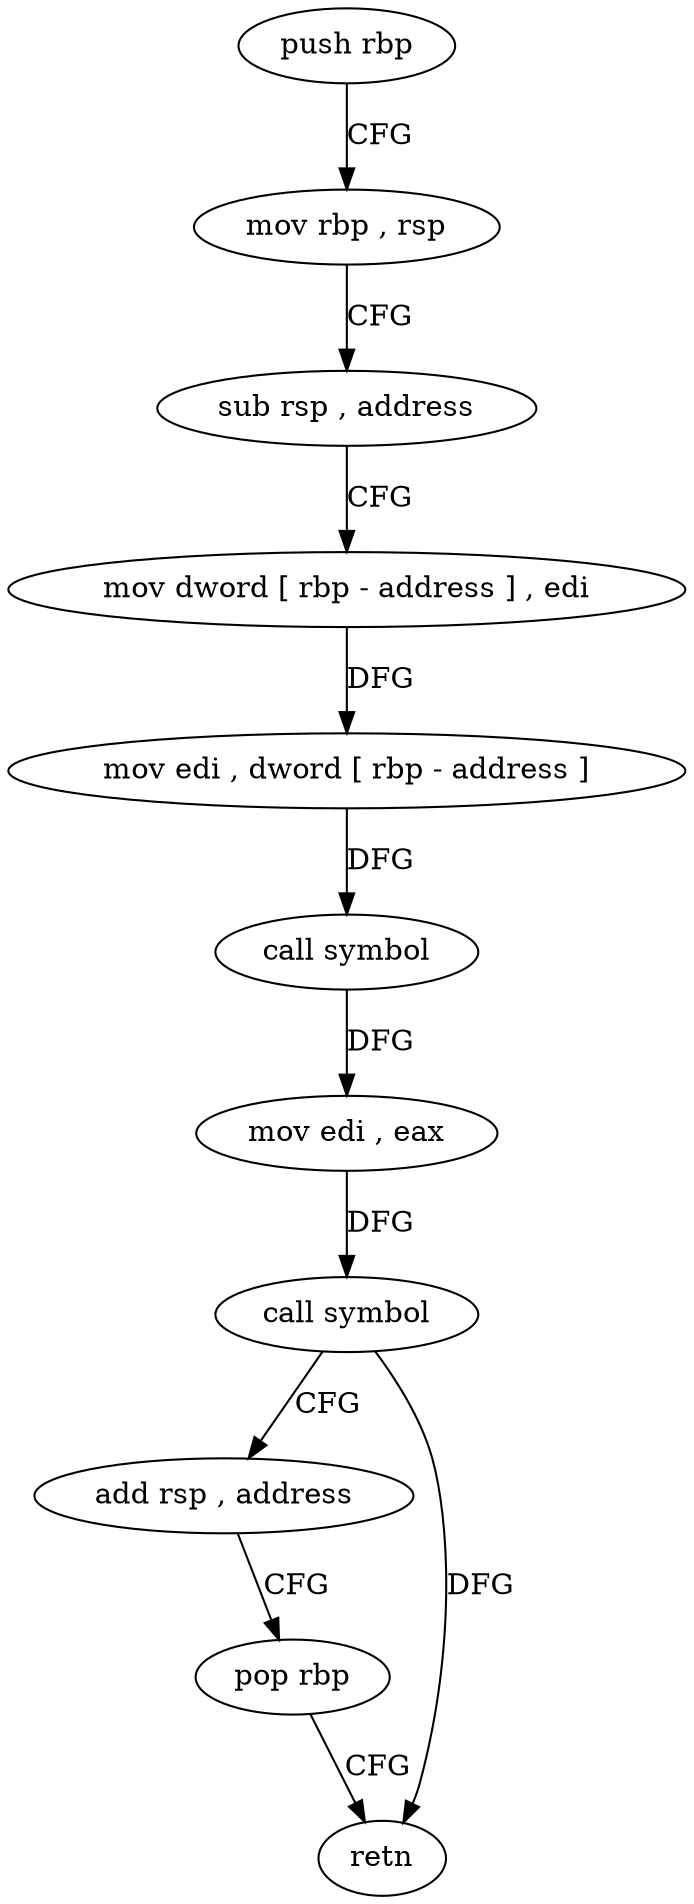 digraph "func" {
"4211328" [label = "push rbp" ]
"4211329" [label = "mov rbp , rsp" ]
"4211332" [label = "sub rsp , address" ]
"4211336" [label = "mov dword [ rbp - address ] , edi" ]
"4211339" [label = "mov edi , dword [ rbp - address ]" ]
"4211342" [label = "call symbol" ]
"4211347" [label = "mov edi , eax" ]
"4211349" [label = "call symbol" ]
"4211354" [label = "add rsp , address" ]
"4211358" [label = "pop rbp" ]
"4211359" [label = "retn" ]
"4211328" -> "4211329" [ label = "CFG" ]
"4211329" -> "4211332" [ label = "CFG" ]
"4211332" -> "4211336" [ label = "CFG" ]
"4211336" -> "4211339" [ label = "DFG" ]
"4211339" -> "4211342" [ label = "DFG" ]
"4211342" -> "4211347" [ label = "DFG" ]
"4211347" -> "4211349" [ label = "DFG" ]
"4211349" -> "4211354" [ label = "CFG" ]
"4211349" -> "4211359" [ label = "DFG" ]
"4211354" -> "4211358" [ label = "CFG" ]
"4211358" -> "4211359" [ label = "CFG" ]
}
